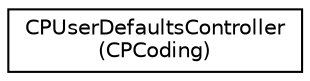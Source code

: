 digraph "Graphical Class Hierarchy"
{
  edge [fontname="Helvetica",fontsize="10",labelfontname="Helvetica",labelfontsize="10"];
  node [fontname="Helvetica",fontsize="10",shape=record];
  rankdir="LR";
  Node1 [label="CPUserDefaultsController\l(CPCoding)",height=0.2,width=0.4,color="black", fillcolor="white", style="filled",URL="$category_c_p_user_defaults_controller_07_c_p_coding_08.html"];
}
